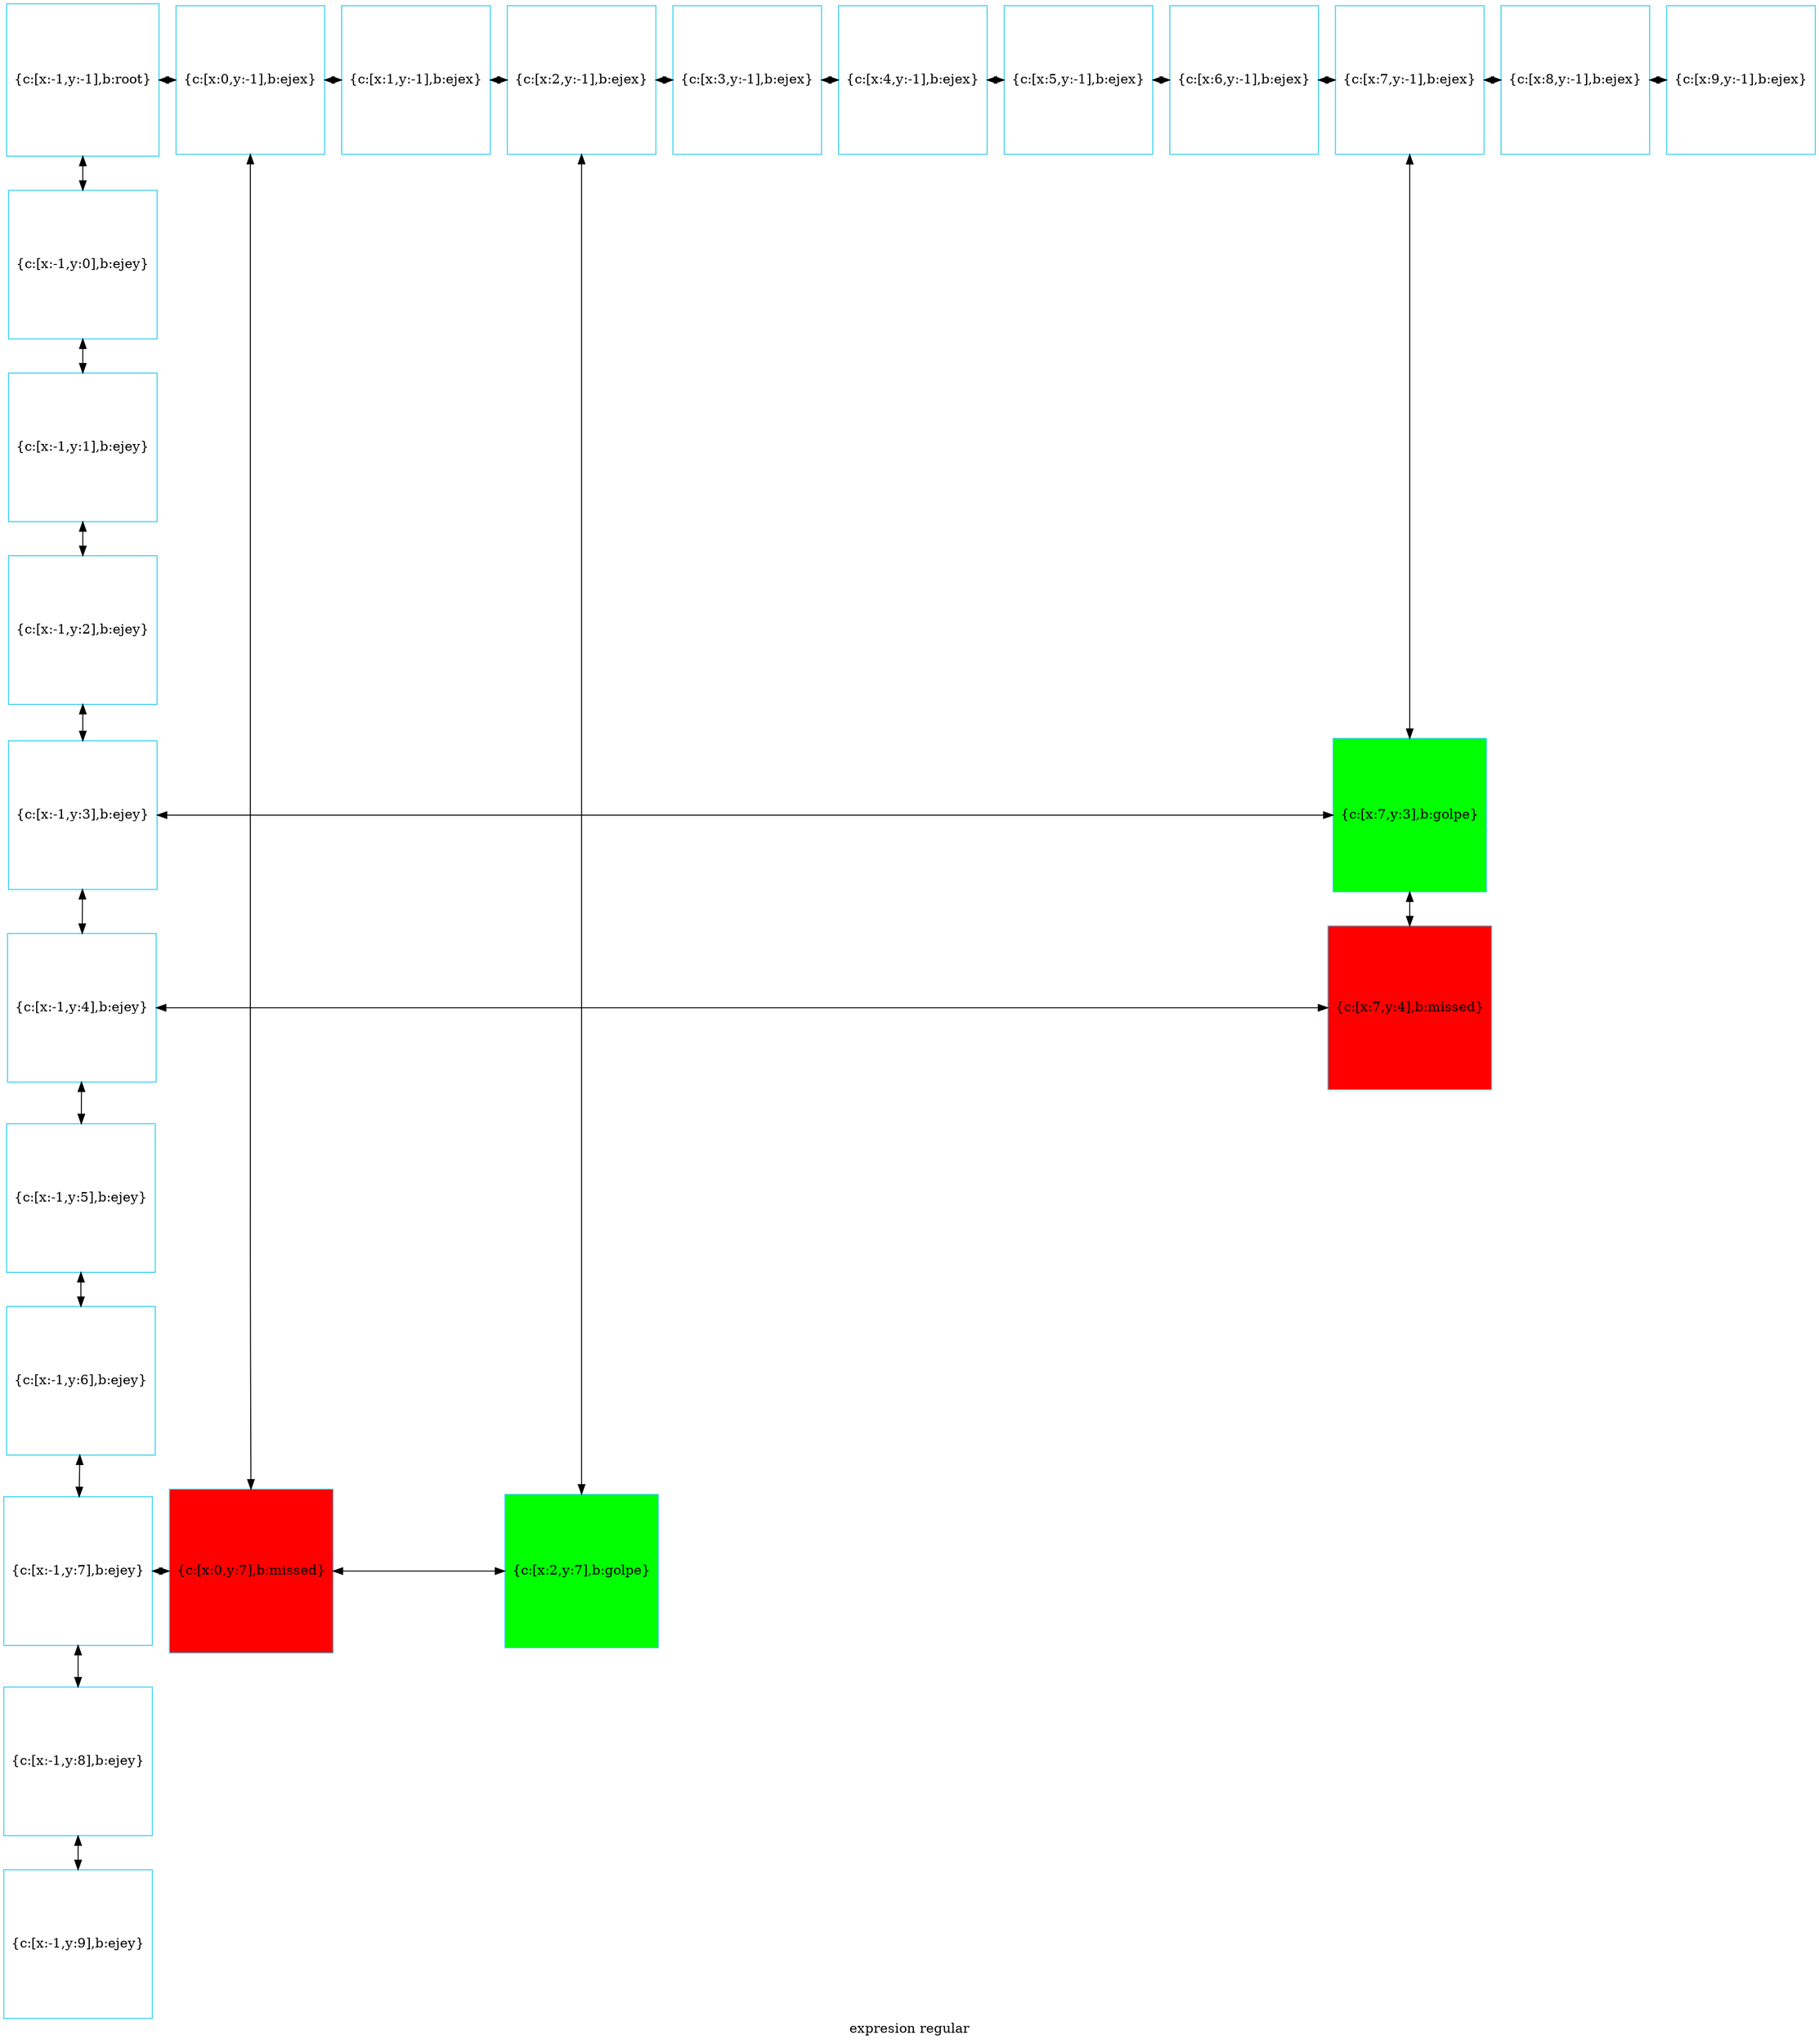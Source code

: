 digraph G
{label="expresion regular"
        node[shape = square]
        node[style = filled]
        node[fillcolor = "#EEEEE"]
        node[color = "#EEEEE"]
        node[color = "#31CEF0"]

2289063191760[label="{c:[x:-1,y:-1],b:root}",fillcolor = "white"]
2289063192240[label="{c:[x:0,y:-1],b:ejex}",fillcolor = "white"]
2289063192384[label="{c:[x:1,y:-1],b:ejex}",fillcolor = "white"]
2289063192528[label="{c:[x:2,y:-1],b:ejex}",fillcolor = "white"]
2289063192672[label="{c:[x:3,y:-1],b:ejex}",fillcolor = "white"]
2289063192816[label="{c:[x:4,y:-1],b:ejex}",fillcolor = "white"]
2289063192960[label="{c:[x:5,y:-1],b:ejex}",fillcolor = "white"]
2289063193104[label="{c:[x:6,y:-1],b:ejex}",fillcolor = "white"]
2289063193248[label="{c:[x:7,y:-1],b:ejex}",fillcolor = "white"]
2289063193392[label="{c:[x:8,y:-1],b:ejex}",fillcolor = "white"]
2289063193536[label="{c:[x:9,y:-1],b:ejex}",fillcolor = "white"]
2289063193680[label="{c:[x:-1,y:0],b:ejey}",fillcolor = "white"]
2289063193824[label="{c:[x:-1,y:1],b:ejey}",fillcolor = "white"]
2289063193968[label="{c:[x:-1,y:2],b:ejey}",fillcolor = "white"]
2289063194112[label="{c:[x:-1,y:3],b:ejey}",fillcolor = "white"]
2289124689712[label="{c:[x:7,y:3],b:golpe}",fillcolor = "green"]
2289063194256[label="{c:[x:-1,y:4],b:ejey}",fillcolor = "white"]
2289124694416[label="{c:[x:7,y:4],b:missed}",fillcolor = "red"]
2289063194400[label="{c:[x:-1,y:5],b:ejey}",fillcolor = "white"]
2289063194544[label="{c:[x:-1,y:6],b:ejey}",fillcolor = "white"]
2289063194688[label="{c:[x:-1,y:7],b:ejey}",fillcolor = "white"]
2289124694224[label="{c:[x:0,y:7],b:missed}",fillcolor = "red"]
2289062627360[label="{c:[x:2,y:7],b:golpe}",fillcolor = "green"]
2289063194832[label="{c:[x:-1,y:8],b:ejey}",fillcolor = "white"]
2289063194976[label="{c:[x:-1,y:9],b:ejey}",fillcolor = "white"]
2289063191760->2289063193680[dir = both];
2289063193680->2289063193824[dir = both];
2289063193824->2289063193968[dir = both];
2289063193968->2289063194112[dir = both];
2289063194112->2289063194256[dir = both];
2289063194256->2289063194400[dir = both];
2289063194400->2289063194544[dir = both];
2289063194544->2289063194688[dir = both];
2289063194688->2289063194832[dir = both];
2289063194832->2289063194976[dir = both];
2289063192240->2289124694224[dir = both];
2289063192528->2289062627360[dir = both];
2289063193248->2289124689712[dir = both];
2289124689712->2289124694416[dir = both];
2289063191760->2289063192240[dir = both];
2289063192240->2289063192384[dir = both];
2289063192384->2289063192528[dir = both];
2289063192528->2289063192672[dir = both];
2289063192672->2289063192816[dir = both];
2289063192816->2289063192960[dir = both];
2289063192960->2289063193104[dir = both];
2289063193104->2289063193248[dir = both];
2289063193248->2289063193392[dir = both];
2289063193392->2289063193536[dir = both];
2289063194112->2289124689712[constraint=false,dir = both];
2289063194256->2289124694416[constraint=false,dir = both];
2289063194688->2289124694224[constraint=false,dir = both];
2289124694224->2289062627360[constraint=false,dir = both];
 {rank=same; 2289063191760;2289063192240;2289063192384;2289063192528;2289063192672;2289063192816;2289063192960;2289063193104;2289063193248;2289063193392;2289063193536;}
 {rank=same; 2289063193680;}
 {rank=same; 2289063193824;}
 {rank=same; 2289063193968;}
 {rank=same; 2289063194112;2289124689712;}
 {rank=same; 2289063194256;2289124694416;}
 {rank=same; 2289063194400;}
 {rank=same; 2289063194544;}
 {rank=same; 2289063194688;2289124694224;2289062627360;}
 {rank=same; 2289063194832;}
 {rank=same; 2289063194976;}
}